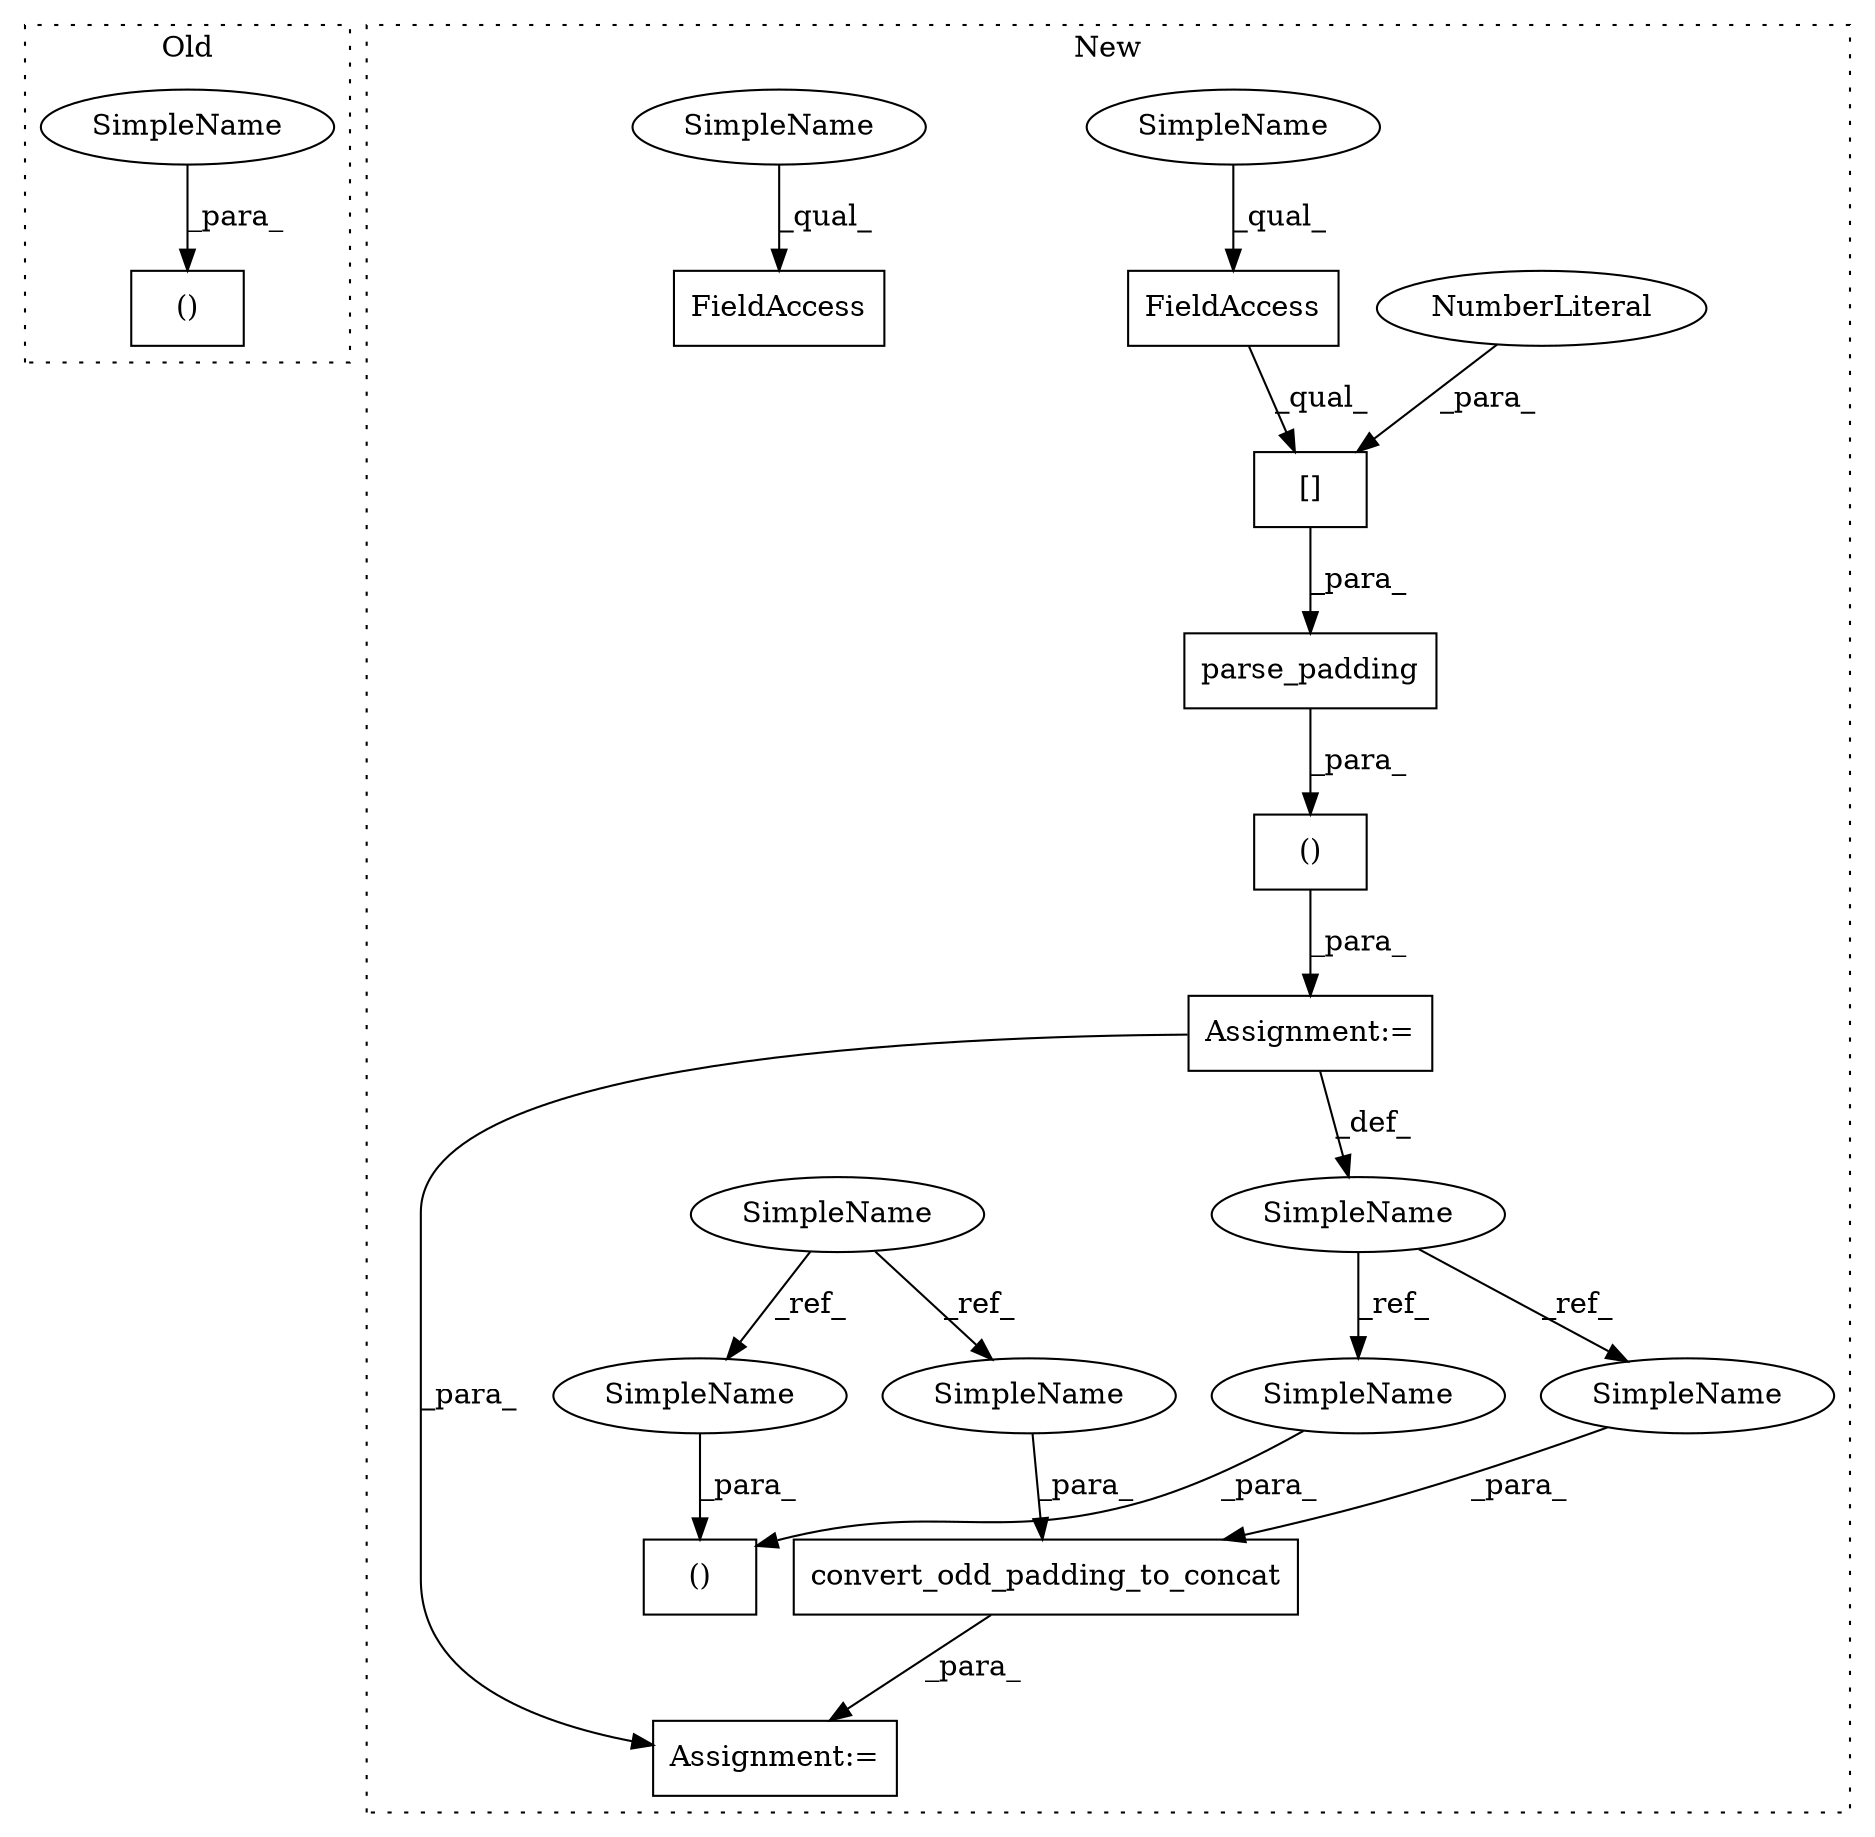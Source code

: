 digraph G {
subgraph cluster0 {
1 [label="()" a="106" s="1753" l="21" shape="box"];
18 [label="SimpleName" a="42" s="1753" l="1" shape="ellipse"];
label = "Old";
style="dotted";
}
subgraph cluster1 {
2 [label="convert_odd_padding_to_concat" a="32" s="1940,1980" l="30,1" shape="box"];
3 [label="()" a="106" s="1797" l="107" shape="box"];
4 [label="parse_padding" a="32" s="1797,1843" l="14,1" shape="box"];
5 [label="()" a="106" s="1916" l="22" shape="box"];
6 [label="[]" a="2" s="1824,1840" l="15,1" shape="box"];
7 [label="NumberLiteral" a="34" s="1839" l="1" shape="ellipse"];
8 [label="SimpleName" a="42" s="1673" l="1" shape="ellipse"];
9 [label="SimpleName" a="42" s="1783" l="8" shape="ellipse"];
10 [label="Assignment:=" a="7" s="1791" l="6" shape="box"];
11 [label="Assignment:=" a="7" s="1938" l="2" shape="box"];
12 [label="FieldAccess" a="22" s="1824" l="14" shape="box"];
13 [label="FieldAccess" a="22" s="1871" l="12" shape="box"];
14 [label="SimpleName" a="42" s="1972" l="8" shape="ellipse"];
15 [label="SimpleName" a="42" s="1930" l="8" shape="ellipse"];
16 [label="SimpleName" a="42" s="1970" l="1" shape="ellipse"];
17 [label="SimpleName" a="42" s="1916" l="1" shape="ellipse"];
19 [label="SimpleName" a="42" s="1824" l="4" shape="ellipse"];
20 [label="SimpleName" a="42" s="1871" l="4" shape="ellipse"];
label = "New";
style="dotted";
}
2 -> 11 [label="_para_"];
3 -> 10 [label="_para_"];
4 -> 3 [label="_para_"];
6 -> 4 [label="_para_"];
7 -> 6 [label="_para_"];
8 -> 16 [label="_ref_"];
8 -> 17 [label="_ref_"];
9 -> 14 [label="_ref_"];
9 -> 15 [label="_ref_"];
10 -> 11 [label="_para_"];
10 -> 9 [label="_def_"];
12 -> 6 [label="_qual_"];
14 -> 2 [label="_para_"];
15 -> 5 [label="_para_"];
16 -> 2 [label="_para_"];
17 -> 5 [label="_para_"];
18 -> 1 [label="_para_"];
19 -> 12 [label="_qual_"];
20 -> 13 [label="_qual_"];
}